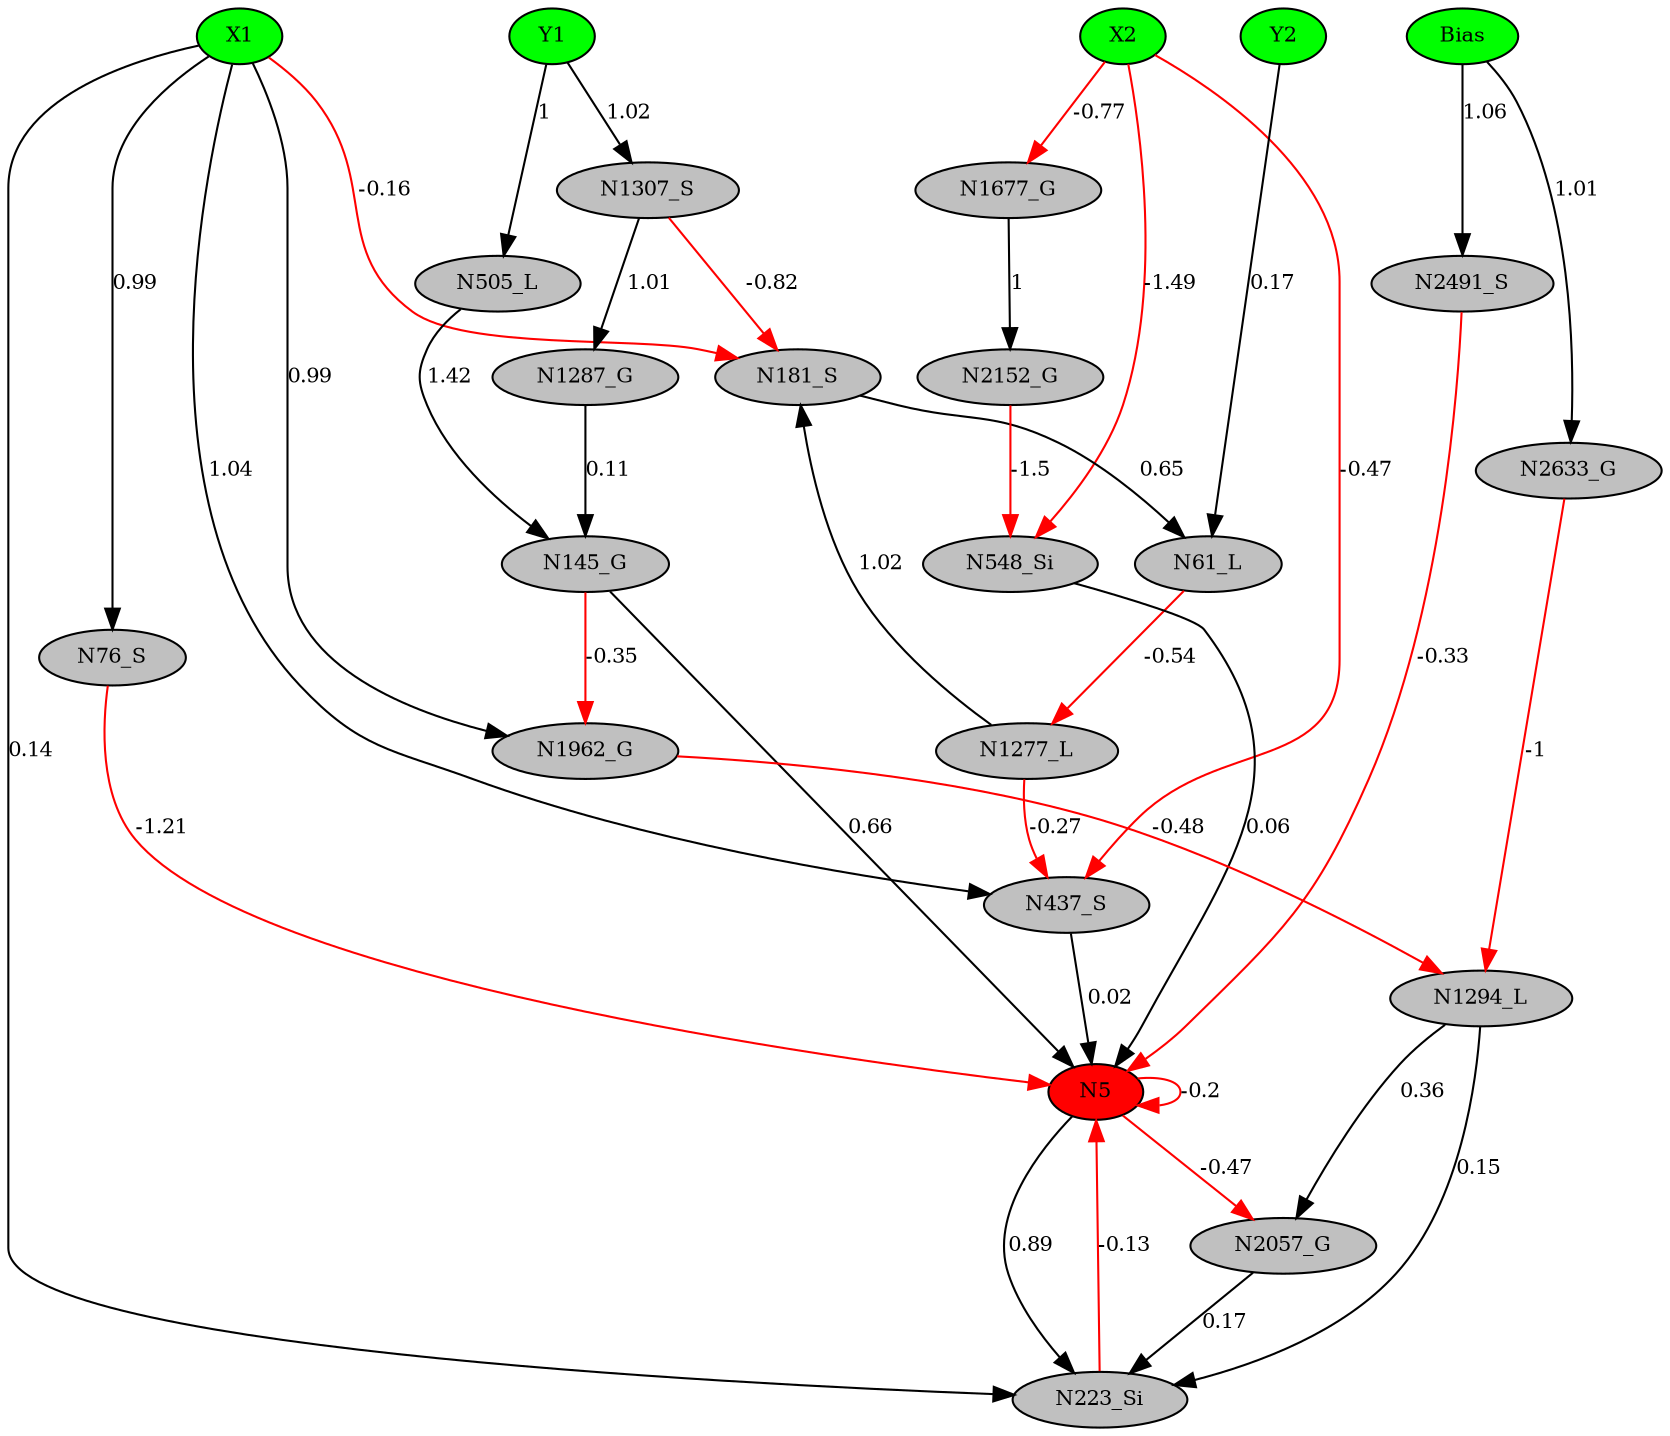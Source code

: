 digraph g { 
N0 [shape=ellipse, label=Bias,fontsize=10,height=0.1,width=0.1,style=filled,fillcolor=green]
N1[shape=ellipse label=X1,fontsize=10,height=0.1,width=0.1,style=filled,fillcolor=green]
N2[shape=ellipse label=Y1,fontsize=10,height=0.1,width=0.1,style=filled,fillcolor=green]
N3[shape=ellipse label=X2,fontsize=10,height=0.1,width=0.1,style=filled,fillcolor=green]
N4[shape=ellipse label=Y2,fontsize=10,height=0.1,width=0.1,style=filled,fillcolor=green]
N5[shape=ellipse,fontsize = 10, height = 0.1, width = 0.1, style = filled, fillcolor = red]
N61[shape=ellipse, label=N61_L,fontsize=10,height=0.1,width=0.1,style=filled,fillcolor=gray]
N76[shape=ellipse, label=N76_S,fontsize=10,height=0.1,width=0.1,style=filled,fillcolor=gray]
N145[shape=ellipse, label=N145_G,fontsize=10,height=0.1,width=0.1,style=filled,fillcolor=gray]
N181[shape=ellipse, label=N181_S,fontsize=10,height=0.1,width=0.1,style=filled,fillcolor=gray]
N223[shape=ellipse, label=N223_Si,fontsize=10,height=0.1,width=0.1,style=filled,fillcolor=gray]
N437[shape=ellipse, label=N437_S,fontsize=10,height=0.1,width=0.1,style=filled,fillcolor=gray]
N505[shape=ellipse, label=N505_L,fontsize=10,height=0.1,width=0.1,style=filled,fillcolor=gray]
N548[shape=ellipse, label=N548_Si,fontsize=10,height=0.1,width=0.1,style=filled,fillcolor=gray]
N1277[shape=ellipse, label=N1277_L,fontsize=10,height=0.1,width=0.1,style=filled,fillcolor=gray]
N1287[shape=ellipse, label=N1287_G,fontsize=10,height=0.1,width=0.1,style=filled,fillcolor=gray]
N1294[shape=ellipse, label=N1294_L,fontsize=10,height=0.1,width=0.1,style=filled,fillcolor=gray]
N1307[shape=ellipse, label=N1307_S,fontsize=10,height=0.1,width=0.1,style=filled,fillcolor=gray]
N1677[shape=ellipse, label=N1677_G,fontsize=10,height=0.1,width=0.1,style=filled,fillcolor=gray]
N1962[shape=ellipse, label=N1962_G,fontsize=10,height=0.1,width=0.1,style=filled,fillcolor=gray]
N2057[shape=ellipse, label=N2057_G,fontsize=10,height=0.1,width=0.1,style=filled,fillcolor=gray]
N2152[shape=ellipse, label=N2152_G,fontsize=10,height=0.1,width=0.1,style=filled,fillcolor=gray]
N2491[shape=ellipse, label=N2491_S,fontsize=10,height=0.1,width=0.1,style=filled,fillcolor=gray]
N2633[shape=ellipse, label=N2633_G,fontsize=10,height=0.1,width=0.1,style=filled,fillcolor=gray]
N5 -> N5 [color=red] [arrowType=inv][ label=-0.2,fontsize=10]
N4 -> N61 [color=black] [ label=0.17,fontsize=10]
N1 -> N76 [color=black] [ label=0.99,fontsize=10]
N76 -> N5 [color=red] [arrowType=inv][ label=-1.21,fontsize=10]
N145 -> N5 [color=black] [ label=0.66,fontsize=10]
N1 -> N181 [color=red] [arrowType=inv][ label=-0.16,fontsize=10]
N181 -> N61 [color=black] [ label=0.65,fontsize=10]
N5 -> N223 [color=black] [ label=0.89,fontsize=10]
N223 -> N5 [color=red] [arrowType=inv][ label=-0.13,fontsize=10]
N437 -> N5 [color=black] [ label=0.02,fontsize=10]
N2 -> N505 [color=black] [ label=1,fontsize=10]
N505 -> N145 [color=black] [ label=1.42,fontsize=10]
N3 -> N548 [color=red] [arrowType=inv][ label=-1.49,fontsize=10]
N548 -> N5 [color=black] [ label=0.06,fontsize=10]
N1 -> N223 [color=black] [ label=0.14,fontsize=10]
N61 -> N1277 [color=red] [arrowType=inv][ label=-0.54,fontsize=10]
N1277 -> N437 [color=red] [arrowType=inv][ label=-0.27,fontsize=10]
N1287 -> N145 [color=black] [ label=0.11,fontsize=10]
N1294 -> N223 [color=black] [ label=0.15,fontsize=10]
N2 -> N1307 [color=black] [ label=1.02,fontsize=10]
N1307 -> N1287 [color=black] [ label=1.01,fontsize=10]
N3 -> N1677 [color=red] [arrowType=inv][ label=-0.77,fontsize=10]
N1307 -> N181 [color=red] [arrowType=inv][ label=-0.82,fontsize=10]
N1 -> N437 [color=black] [ label=1.04,fontsize=10]
N1 -> N1962 [color=black] [ label=0.99,fontsize=10]
N1962 -> N1294 [color=red] [arrowType=inv][ label=-0.48,fontsize=10]
N3 -> N437 [color=red] [arrowType=inv][ label=-0.47,fontsize=10]
N145 -> N1962 [color=red] [arrowType=inv][ label=-0.35,fontsize=10]
N1294 -> N2057 [color=black] [ label=0.36,fontsize=10]
N2057 -> N223 [color=black] [ label=0.17,fontsize=10]
N1677 -> N2152 [color=black] [ label=1,fontsize=10]
N2152 -> N548 [color=red] [arrowType=inv][ label=-1.5,fontsize=10]
N1277 -> N181 [color=black] [ label=1.02,fontsize=10]
N5 -> N2057 [color=red] [arrowType=inv][ label=-0.47,fontsize=10]
N0 -> N2491 [color=black] [ label=1.06,fontsize=10]
N2491 -> N5 [color=red] [arrowType=inv][ label=-0.33,fontsize=10]
N0 -> N2633 [color=black] [ label=1.01,fontsize=10]
N2633 -> N1294 [color=red] [arrowType=inv][ label=-1,fontsize=10]
 { rank=same; 
N5
 } 
 { rank=same; 
N1 ->N2 ->N3 ->N4 ->N0 [style=invis]
 } 
}
